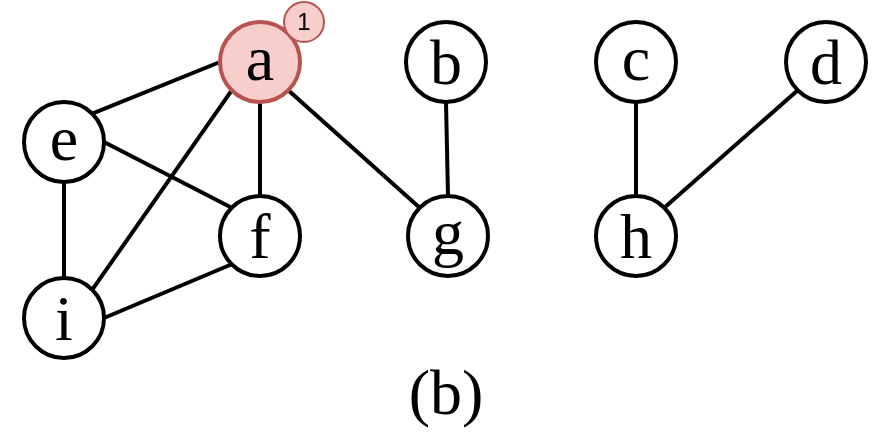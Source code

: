 <mxfile version="20.3.0" type="device"><diagram id="Kx9RLVFGo41pSHv8BL_H" name="Page-1"><mxGraphModel dx="136" dy="175" grid="1" gridSize="10" guides="1" tooltips="1" connect="1" arrows="1" fold="1" page="1" pageScale="1" pageWidth="850" pageHeight="1100" math="0" shadow="0"><root><mxCell id="0"/><mxCell id="1" parent="0"/><mxCell id="qUb60jhbyAS9DS-Hs8rL-19" value="" style="group" parent="1" vertex="1" connectable="0"><mxGeometry x="40" y="40" width="445" height="210" as="geometry"/></mxCell><mxCell id="eeXSzk9cP0k9EHP_tW10-12" value="b" style="ellipse;whiteSpace=wrap;html=1;aspect=fixed;strokeWidth=2;fontFamily=Times New Roman;fontSize=32;container=0;" parent="qUb60jhbyAS9DS-Hs8rL-19" vertex="1"><mxGeometry x="203" y="10" width="40" height="40" as="geometry"/></mxCell><mxCell id="eeXSzk9cP0k9EHP_tW10-13" value="c" style="ellipse;whiteSpace=wrap;html=1;aspect=fixed;strokeWidth=2;fontFamily=Times New Roman;fontSize=32;spacingTop=-5;container=0;" parent="qUb60jhbyAS9DS-Hs8rL-19" vertex="1"><mxGeometry x="298" y="10" width="40" height="40" as="geometry"/></mxCell><mxCell id="eeXSzk9cP0k9EHP_tW10-14" value="d" style="ellipse;whiteSpace=wrap;html=1;aspect=fixed;strokeWidth=2;fontFamily=Times New Roman;fontSize=32;container=0;" parent="qUb60jhbyAS9DS-Hs8rL-19" vertex="1"><mxGeometry x="393" y="10" width="40" height="40" as="geometry"/></mxCell><mxCell id="eeXSzk9cP0k9EHP_tW10-15" value="e" style="ellipse;whiteSpace=wrap;html=1;aspect=fixed;strokeWidth=2;fontFamily=Times New Roman;fontSize=32;spacingTop=-5;container=0;" parent="qUb60jhbyAS9DS-Hs8rL-19" vertex="1"><mxGeometry x="12" y="50" width="40" height="40" as="geometry"/></mxCell><mxCell id="eeXSzk9cP0k9EHP_tW10-25" style="edgeStyle=none;rounded=0;orthogonalLoop=1;jettySize=auto;html=1;exitX=0;exitY=0.5;exitDx=0;exitDy=0;entryX=1;entryY=0;entryDx=0;entryDy=0;strokeWidth=2;fontFamily=Times New Roman;fontSize=32;endArrow=none;endFill=0;strokeColor=#000000;" parent="qUb60jhbyAS9DS-Hs8rL-19" source="eeXSzk9cP0k9EHP_tW10-11" target="eeXSzk9cP0k9EHP_tW10-15" edge="1"><mxGeometry relative="1" as="geometry"/></mxCell><mxCell id="eeXSzk9cP0k9EHP_tW10-16" value="f" style="ellipse;whiteSpace=wrap;html=1;aspect=fixed;strokeWidth=2;fontFamily=Times New Roman;fontSize=32;container=0;" parent="qUb60jhbyAS9DS-Hs8rL-19" vertex="1"><mxGeometry x="110" y="97" width="40" height="40" as="geometry"/></mxCell><mxCell id="eeXSzk9cP0k9EHP_tW10-26" style="edgeStyle=none;rounded=0;orthogonalLoop=1;jettySize=auto;html=1;exitX=0.5;exitY=1;exitDx=0;exitDy=0;entryX=0.5;entryY=0;entryDx=0;entryDy=0;strokeWidth=2;fontFamily=Times New Roman;fontSize=32;endArrow=none;endFill=0;strokeColor=#000000;" parent="qUb60jhbyAS9DS-Hs8rL-19" source="eeXSzk9cP0k9EHP_tW10-11" target="eeXSzk9cP0k9EHP_tW10-16" edge="1"><mxGeometry relative="1" as="geometry"/></mxCell><mxCell id="eeXSzk9cP0k9EHP_tW10-20" style="rounded=0;orthogonalLoop=1;jettySize=auto;html=1;exitX=1;exitY=0.5;exitDx=0;exitDy=0;entryX=0;entryY=0;entryDx=0;entryDy=0;fontFamily=Times New Roman;fontSize=32;strokeWidth=2;endArrow=none;endFill=0;strokeColor=#000000;" parent="qUb60jhbyAS9DS-Hs8rL-19" source="eeXSzk9cP0k9EHP_tW10-15" target="eeXSzk9cP0k9EHP_tW10-16" edge="1"><mxGeometry relative="1" as="geometry"/></mxCell><mxCell id="eeXSzk9cP0k9EHP_tW10-28" style="edgeStyle=none;rounded=0;orthogonalLoop=1;jettySize=auto;html=1;exitX=0.5;exitY=0;exitDx=0;exitDy=0;entryX=0.5;entryY=1;entryDx=0;entryDy=0;strokeWidth=2;fontFamily=Times New Roman;fontSize=32;endArrow=none;endFill=0;strokeColor=#000000;" parent="qUb60jhbyAS9DS-Hs8rL-19" source="eeXSzk9cP0k9EHP_tW10-17" target="eeXSzk9cP0k9EHP_tW10-12" edge="1"><mxGeometry relative="1" as="geometry"/></mxCell><mxCell id="eeXSzk9cP0k9EHP_tW10-17" value="g" style="ellipse;whiteSpace=wrap;html=1;aspect=fixed;strokeWidth=2;fontFamily=Times New Roman;fontSize=32;spacingTop=-5;container=0;" parent="qUb60jhbyAS9DS-Hs8rL-19" vertex="1"><mxGeometry x="204" y="97" width="40" height="40" as="geometry"/></mxCell><mxCell id="eeXSzk9cP0k9EHP_tW10-27" style="edgeStyle=none;rounded=0;orthogonalLoop=1;jettySize=auto;html=1;exitX=1;exitY=1;exitDx=0;exitDy=0;entryX=0;entryY=0;entryDx=0;entryDy=0;strokeWidth=2;fontFamily=Times New Roman;fontSize=32;endArrow=none;endFill=0;strokeColor=#000000;" parent="qUb60jhbyAS9DS-Hs8rL-19" source="eeXSzk9cP0k9EHP_tW10-11" target="eeXSzk9cP0k9EHP_tW10-17" edge="1"><mxGeometry relative="1" as="geometry"/></mxCell><mxCell id="eeXSzk9cP0k9EHP_tW10-30" style="edgeStyle=none;rounded=0;orthogonalLoop=1;jettySize=auto;html=1;exitX=1;exitY=0;exitDx=0;exitDy=0;entryX=0;entryY=1;entryDx=0;entryDy=0;strokeWidth=2;fontFamily=Times New Roman;fontSize=32;endArrow=none;endFill=0;" parent="qUb60jhbyAS9DS-Hs8rL-19" source="eeXSzk9cP0k9EHP_tW10-18" target="eeXSzk9cP0k9EHP_tW10-14" edge="1"><mxGeometry relative="1" as="geometry"/></mxCell><mxCell id="eeXSzk9cP0k9EHP_tW10-18" value="h" style="ellipse;whiteSpace=wrap;html=1;aspect=fixed;strokeWidth=2;fontFamily=Times New Roman;fontSize=32;container=0;" parent="qUb60jhbyAS9DS-Hs8rL-19" vertex="1"><mxGeometry x="298" y="97" width="40" height="40" as="geometry"/></mxCell><mxCell id="eeXSzk9cP0k9EHP_tW10-29" style="edgeStyle=none;rounded=0;orthogonalLoop=1;jettySize=auto;html=1;exitX=0.5;exitY=1;exitDx=0;exitDy=0;entryX=0.5;entryY=0;entryDx=0;entryDy=0;strokeWidth=2;fontFamily=Times New Roman;fontSize=32;endArrow=none;endFill=0;strokeColor=#000000;" parent="qUb60jhbyAS9DS-Hs8rL-19" source="eeXSzk9cP0k9EHP_tW10-13" target="eeXSzk9cP0k9EHP_tW10-18" edge="1"><mxGeometry relative="1" as="geometry"/></mxCell><mxCell id="eeXSzk9cP0k9EHP_tW10-23" style="edgeStyle=none;rounded=0;orthogonalLoop=1;jettySize=auto;html=1;exitX=1;exitY=0.5;exitDx=0;exitDy=0;entryX=0;entryY=1;entryDx=0;entryDy=0;strokeWidth=2;fontFamily=Times New Roman;fontSize=32;endArrow=none;endFill=0;strokeColor=#000000;" parent="qUb60jhbyAS9DS-Hs8rL-19" source="eeXSzk9cP0k9EHP_tW10-19" target="eeXSzk9cP0k9EHP_tW10-16" edge="1"><mxGeometry relative="1" as="geometry"/></mxCell><mxCell id="eeXSzk9cP0k9EHP_tW10-24" style="edgeStyle=none;rounded=0;orthogonalLoop=1;jettySize=auto;html=1;exitX=1;exitY=0;exitDx=0;exitDy=0;entryX=0;entryY=1;entryDx=0;entryDy=0;strokeWidth=2;fontFamily=Times New Roman;fontSize=32;endArrow=none;endFill=0;strokeColor=#000000;" parent="qUb60jhbyAS9DS-Hs8rL-19" source="eeXSzk9cP0k9EHP_tW10-19" target="eeXSzk9cP0k9EHP_tW10-11" edge="1"><mxGeometry relative="1" as="geometry"/></mxCell><mxCell id="eeXSzk9cP0k9EHP_tW10-19" value="i" style="ellipse;whiteSpace=wrap;html=1;aspect=fixed;strokeWidth=2;fontFamily=Times New Roman;fontSize=32;container=0;" parent="qUb60jhbyAS9DS-Hs8rL-19" vertex="1"><mxGeometry x="12" y="138" width="40" height="40" as="geometry"/></mxCell><mxCell id="eeXSzk9cP0k9EHP_tW10-22" style="edgeStyle=none;rounded=0;orthogonalLoop=1;jettySize=auto;html=1;exitX=0.5;exitY=1;exitDx=0;exitDy=0;entryX=0.5;entryY=0;entryDx=0;entryDy=0;strokeWidth=2;fontFamily=Times New Roman;fontSize=32;endArrow=none;endFill=0;strokeColor=#000000;" parent="qUb60jhbyAS9DS-Hs8rL-19" source="eeXSzk9cP0k9EHP_tW10-15" target="eeXSzk9cP0k9EHP_tW10-19" edge="1"><mxGeometry relative="1" as="geometry"/></mxCell><mxCell id="eeXSzk9cP0k9EHP_tW10-21" style="edgeStyle=none;rounded=0;orthogonalLoop=1;jettySize=auto;html=1;exitX=1;exitY=1;exitDx=0;exitDy=0;strokeWidth=2;fontFamily=Times New Roman;fontSize=32;endArrow=none;endFill=0;" parent="qUb60jhbyAS9DS-Hs8rL-19" source="eeXSzk9cP0k9EHP_tW10-15" target="eeXSzk9cP0k9EHP_tW10-15" edge="1"><mxGeometry relative="1" as="geometry"/></mxCell><mxCell id="eeXSzk9cP0k9EHP_tW10-31" value="(b)" style="text;html=1;strokeColor=none;fillColor=none;align=center;verticalAlign=middle;whiteSpace=wrap;rounded=0;strokeWidth=2;fontFamily=Times New Roman;fontSize=32;container=0;" parent="qUb60jhbyAS9DS-Hs8rL-19" vertex="1"><mxGeometry x="13" y="180" width="420" height="30" as="geometry"/></mxCell><mxCell id="eeXSzk9cP0k9EHP_tW10-11" value="a" style="ellipse;whiteSpace=wrap;html=1;aspect=fixed;strokeWidth=2;fontFamily=Times New Roman;fontSize=32;spacingTop=-5;container=0;fillColor=#f8cecc;strokeColor=#b85450;" parent="qUb60jhbyAS9DS-Hs8rL-19" vertex="1"><mxGeometry x="110" y="10" width="40" height="40" as="geometry"/></mxCell><mxCell id="qUb60jhbyAS9DS-Hs8rL-1" value="1" style="ellipse;whiteSpace=wrap;html=1;aspect=fixed;fillColor=#f8cecc;strokeColor=#b85450;container=0;" parent="qUb60jhbyAS9DS-Hs8rL-19" vertex="1"><mxGeometry x="142" width="20" height="20" as="geometry"/></mxCell></root></mxGraphModel></diagram></mxfile>